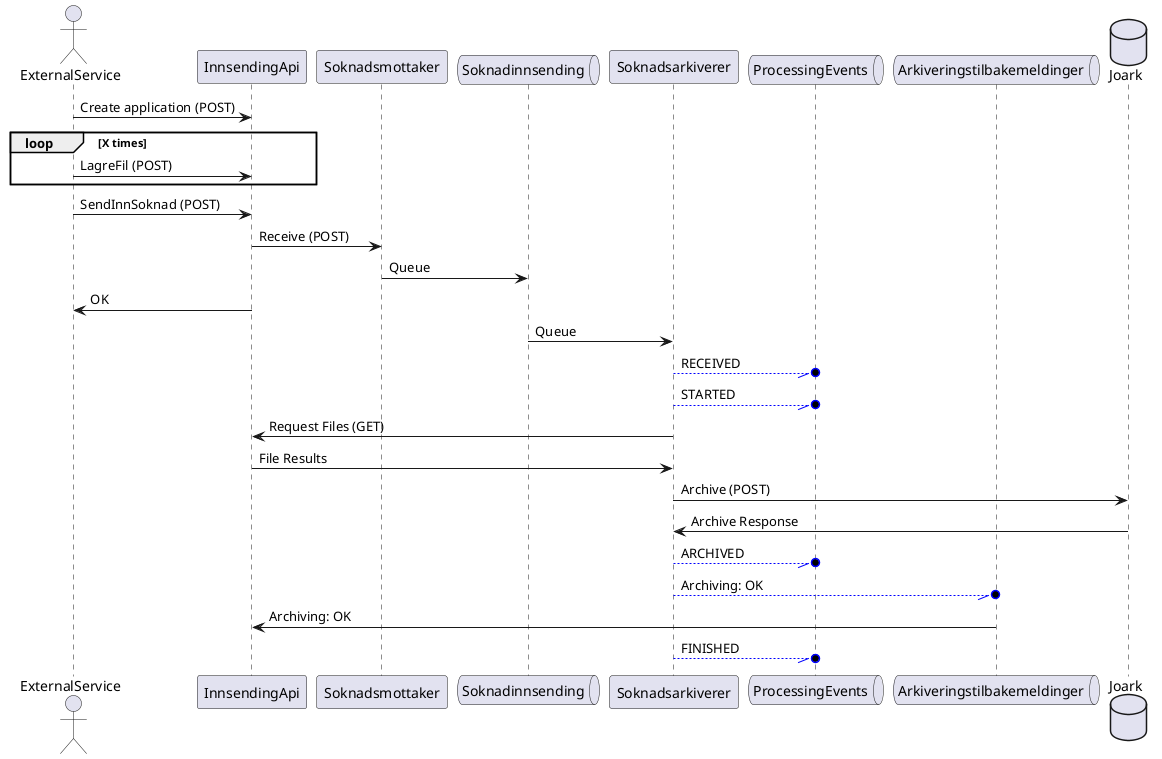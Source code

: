 @startuml
actor       ExternalService
participant InnsendingApi
participant Soknadsmottaker
queue       Soknadinnsending
participant Soknadsarkiverer
queue       ProcessingEvents
queue       Arkiveringstilbakemeldinger
database    Joark
ExternalService  ->             InnsendingApi    : Create application (POST)
loop X times
    ExternalService  ->             InnsendingApi    : LagreFil (POST)
end
ExternalService  ->             InnsendingApi    : SendInnSoknad (POST)
InnsendingApi    ->             Soknadsmottaker  : Receive (POST)
Soknadsmottaker  ->             Soknadinnsending            : Queue
InnsendingApi    ->             ExternalService  : OK
Soknadinnsending            ->             Soknadsarkiverer : Queue
Soknadsarkiverer -[#0000FF]-//o ProcessingEvents : RECEIVED
Soknadsarkiverer -[#0000FF]-//o ProcessingEvents : STARTED
Soknadsarkiverer ->             InnsendingApi    : Request Files (GET)
InnsendingApi    ->             Soknadsarkiverer : File Results
Soknadsarkiverer ->             Joark            : Archive (POST)
Joark            ->             Soknadsarkiverer : Archive Response
Soknadsarkiverer -[#0000FF]-//o ProcessingEvents : ARCHIVED
Soknadsarkiverer -[#0000FF]-//o Arkiveringstilbakemeldinger            : Archiving: OK
Arkiveringstilbakemeldinger -> InnsendingApi    : Archiving: OK
Soknadsarkiverer -[#0000FF]-//o ProcessingEvents : FINISHED
@enduml
